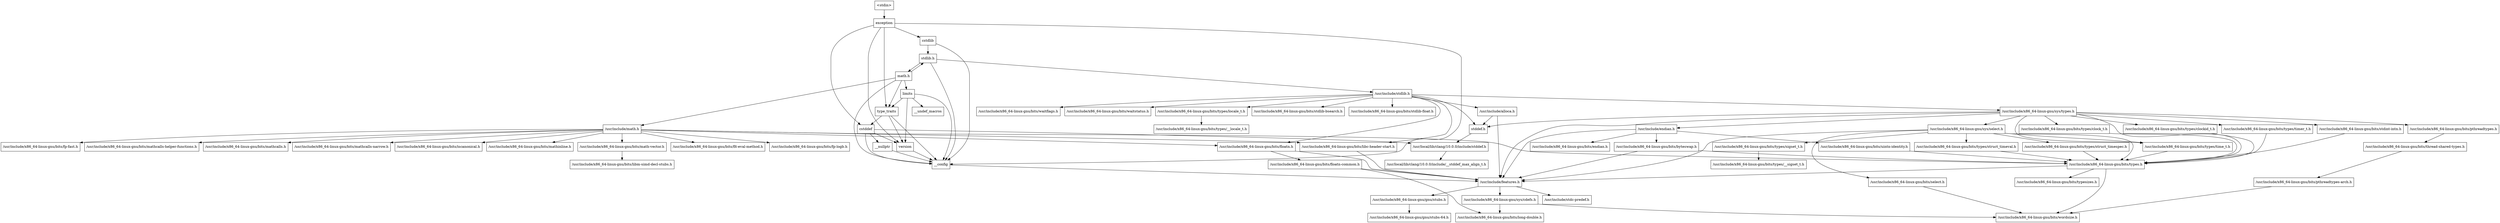 digraph "dependencies" {
  header_0 [ shape="box", label="\<stdin\>" ];
  header_1 [ shape="box", label="exception" ];
  header_11 [ shape="box", label="cstddef" ];
  header_12 [ shape="box", label="version" ];
  header_13 [ shape="box", label="/usr/local/lib/clang/10.0.0/include/stddef.h" ];
  header_14 [ shape="box", label="/usr/local/lib/clang/10.0.0/include/__stddef_max_align_t.h" ];
  header_15 [ shape="box", label="__nullptr" ];
  header_16 [ shape="box", label="cstdlib" ];
  header_17 [ shape="box", label="stdlib.h" ];
  header_18 [ shape="box", label="/usr/include/stdlib.h" ];
  header_19 [ shape="box", label="/usr/include/x86_64-linux-gnu/bits/libc-header-start.h" ];
  header_2 [ shape="box", label="__config" ];
  header_20 [ shape="box", label="stddef.h" ];
  header_21 [ shape="box", label="/usr/include/x86_64-linux-gnu/bits/waitflags.h" ];
  header_22 [ shape="box", label="/usr/include/x86_64-linux-gnu/bits/waitstatus.h" ];
  header_23 [ shape="box", label="/usr/include/x86_64-linux-gnu/bits/floatn.h" ];
  header_24 [ shape="box", label="/usr/include/x86_64-linux-gnu/bits/floatn-common.h" ];
  header_25 [ shape="box", label="/usr/include/x86_64-linux-gnu/bits/types/locale_t.h" ];
  header_26 [ shape="box", label="/usr/include/x86_64-linux-gnu/bits/types/__locale_t.h" ];
  header_27 [ shape="box", label="/usr/include/x86_64-linux-gnu/sys/types.h" ];
  header_28 [ shape="box", label="/usr/include/x86_64-linux-gnu/bits/types.h" ];
  header_29 [ shape="box", label="/usr/include/x86_64-linux-gnu/bits/typesizes.h" ];
  header_3 [ shape="box", label="/usr/include/features.h" ];
  header_30 [ shape="box", label="/usr/include/x86_64-linux-gnu/bits/types/clock_t.h" ];
  header_31 [ shape="box", label="/usr/include/x86_64-linux-gnu/bits/types/clockid_t.h" ];
  header_32 [ shape="box", label="/usr/include/x86_64-linux-gnu/bits/types/time_t.h" ];
  header_33 [ shape="box", label="/usr/include/x86_64-linux-gnu/bits/types/timer_t.h" ];
  header_34 [ shape="box", label="/usr/include/x86_64-linux-gnu/bits/stdint-intn.h" ];
  header_35 [ shape="box", label="/usr/include/endian.h" ];
  header_36 [ shape="box", label="/usr/include/x86_64-linux-gnu/bits/endian.h" ];
  header_37 [ shape="box", label="/usr/include/x86_64-linux-gnu/bits/byteswap.h" ];
  header_38 [ shape="box", label="/usr/include/x86_64-linux-gnu/bits/uintn-identity.h" ];
  header_39 [ shape="box", label="/usr/include/x86_64-linux-gnu/sys/select.h" ];
  header_4 [ shape="box", label="/usr/include/stdc-predef.h" ];
  header_40 [ shape="box", label="/usr/include/x86_64-linux-gnu/bits/select.h" ];
  header_41 [ shape="box", label="/usr/include/x86_64-linux-gnu/bits/types/sigset_t.h" ];
  header_42 [ shape="box", label="/usr/include/x86_64-linux-gnu/bits/types/__sigset_t.h" ];
  header_43 [ shape="box", label="/usr/include/x86_64-linux-gnu/bits/types/struct_timeval.h" ];
  header_44 [ shape="box", label="/usr/include/x86_64-linux-gnu/bits/types/struct_timespec.h" ];
  header_45 [ shape="box", label="/usr/include/x86_64-linux-gnu/bits/pthreadtypes.h" ];
  header_46 [ shape="box", label="/usr/include/x86_64-linux-gnu/bits/thread-shared-types.h" ];
  header_47 [ shape="box", label="/usr/include/x86_64-linux-gnu/bits/pthreadtypes-arch.h" ];
  header_48 [ shape="box", label="/usr/include/alloca.h" ];
  header_49 [ shape="box", label="/usr/include/x86_64-linux-gnu/bits/stdlib-bsearch.h" ];
  header_5 [ shape="box", label="/usr/include/x86_64-linux-gnu/sys/cdefs.h" ];
  header_50 [ shape="box", label="/usr/include/x86_64-linux-gnu/bits/stdlib-float.h" ];
  header_51 [ shape="box", label="math.h" ];
  header_52 [ shape="box", label="/usr/include/math.h" ];
  header_53 [ shape="box", label="/usr/include/x86_64-linux-gnu/bits/math-vector.h" ];
  header_54 [ shape="box", label="/usr/include/x86_64-linux-gnu/bits/libm-simd-decl-stubs.h" ];
  header_55 [ shape="box", label="/usr/include/x86_64-linux-gnu/bits/flt-eval-method.h" ];
  header_56 [ shape="box", label="/usr/include/x86_64-linux-gnu/bits/fp-logb.h" ];
  header_57 [ shape="box", label="/usr/include/x86_64-linux-gnu/bits/fp-fast.h" ];
  header_58 [ shape="box", label="/usr/include/x86_64-linux-gnu/bits/mathcalls-helper-functions.h" ];
  header_59 [ shape="box", label="/usr/include/x86_64-linux-gnu/bits/mathcalls.h" ];
  header_6 [ shape="box", label="/usr/include/x86_64-linux-gnu/bits/wordsize.h" ];
  header_60 [ shape="box", label="/usr/include/x86_64-linux-gnu/bits/mathcalls-narrow.h" ];
  header_61 [ shape="box", label="/usr/include/x86_64-linux-gnu/bits/iscanonical.h" ];
  header_62 [ shape="box", label="/usr/include/x86_64-linux-gnu/bits/mathinline.h" ];
  header_63 [ shape="box", label="type_traits" ];
  header_64 [ shape="box", label="limits" ];
  header_65 [ shape="box", label="__undef_macros" ];
  header_7 [ shape="box", label="/usr/include/x86_64-linux-gnu/bits/long-double.h" ];
  header_8 [ shape="box", label="/usr/include/x86_64-linux-gnu/gnu/stubs.h" ];
  header_9 [ shape="box", label="/usr/include/x86_64-linux-gnu/gnu/stubs-64.h" ];
  header_28 -> header_6;
  header_28 -> header_29;
  header_28 -> header_3;
  header_25 -> header_26;
  header_24 -> header_7;
  header_24 -> header_3;
  header_27 -> header_28;
  header_27 -> header_39;
  header_27 -> header_34;
  header_27 -> header_35;
  header_27 -> header_32;
  header_27 -> header_33;
  header_27 -> header_30;
  header_27 -> header_31;
  header_27 -> header_45;
  header_27 -> header_20;
  header_27 -> header_3;
  header_20 -> header_13;
  header_23 -> header_24;
  header_23 -> header_3;
  header_47 -> header_6;
  header_46 -> header_47;
  header_45 -> header_46;
  header_44 -> header_28;
  header_43 -> header_28;
  header_41 -> header_42;
  header_40 -> header_6;
  header_33 -> header_28;
  header_48 -> header_3;
  header_48 -> header_20;
  header_38 -> header_28;
  header_51 -> header_52;
  header_51 -> header_17;
  header_51 -> header_2;
  header_51 -> header_63;
  header_51 -> header_64;
  header_39 -> header_28;
  header_39 -> header_32;
  header_39 -> header_44;
  header_39 -> header_43;
  header_39 -> header_3;
  header_39 -> header_41;
  header_39 -> header_40;
  header_5 -> header_6;
  header_5 -> header_7;
  header_2 -> header_3;
  header_3 -> header_4;
  header_3 -> header_5;
  header_3 -> header_8;
  header_0 -> header_1;
  header_1 -> header_12;
  header_1 -> header_16;
  header_1 -> header_2;
  header_1 -> header_11;
  header_1 -> header_63;
  header_52 -> header_58;
  header_52 -> header_59;
  header_52 -> header_28;
  header_52 -> header_53;
  header_52 -> header_55;
  header_52 -> header_56;
  header_52 -> header_19;
  header_52 -> header_61;
  header_52 -> header_60;
  header_52 -> header_62;
  header_52 -> header_23;
  header_52 -> header_57;
  header_8 -> header_9;
  header_15 -> header_2;
  header_16 -> header_17;
  header_16 -> header_2;
  header_17 -> header_18;
  header_17 -> header_2;
  header_17 -> header_51;
  header_37 -> header_3;
  header_37 -> header_28;
  header_11 -> header_15;
  header_11 -> header_2;
  header_11 -> header_12;
  header_11 -> header_13;
  header_12 -> header_2;
  header_13 -> header_14;
  header_32 -> header_28;
  header_34 -> header_28;
  header_35 -> header_36;
  header_35 -> header_37;
  header_35 -> header_3;
  header_35 -> header_38;
  header_18 -> header_25;
  header_18 -> header_27;
  header_18 -> header_21;
  header_18 -> header_19;
  header_18 -> header_23;
  header_18 -> header_22;
  header_18 -> header_50;
  header_18 -> header_20;
  header_18 -> header_49;
  header_18 -> header_48;
  header_19 -> header_3;
  header_30 -> header_28;
  header_31 -> header_28;
  header_53 -> header_54;
  header_63 -> header_2;
  header_63 -> header_11;
  header_63 -> header_12;
  header_64 -> header_65;
  header_64 -> header_63;
  header_64 -> header_2;
  header_64 -> header_12;
}